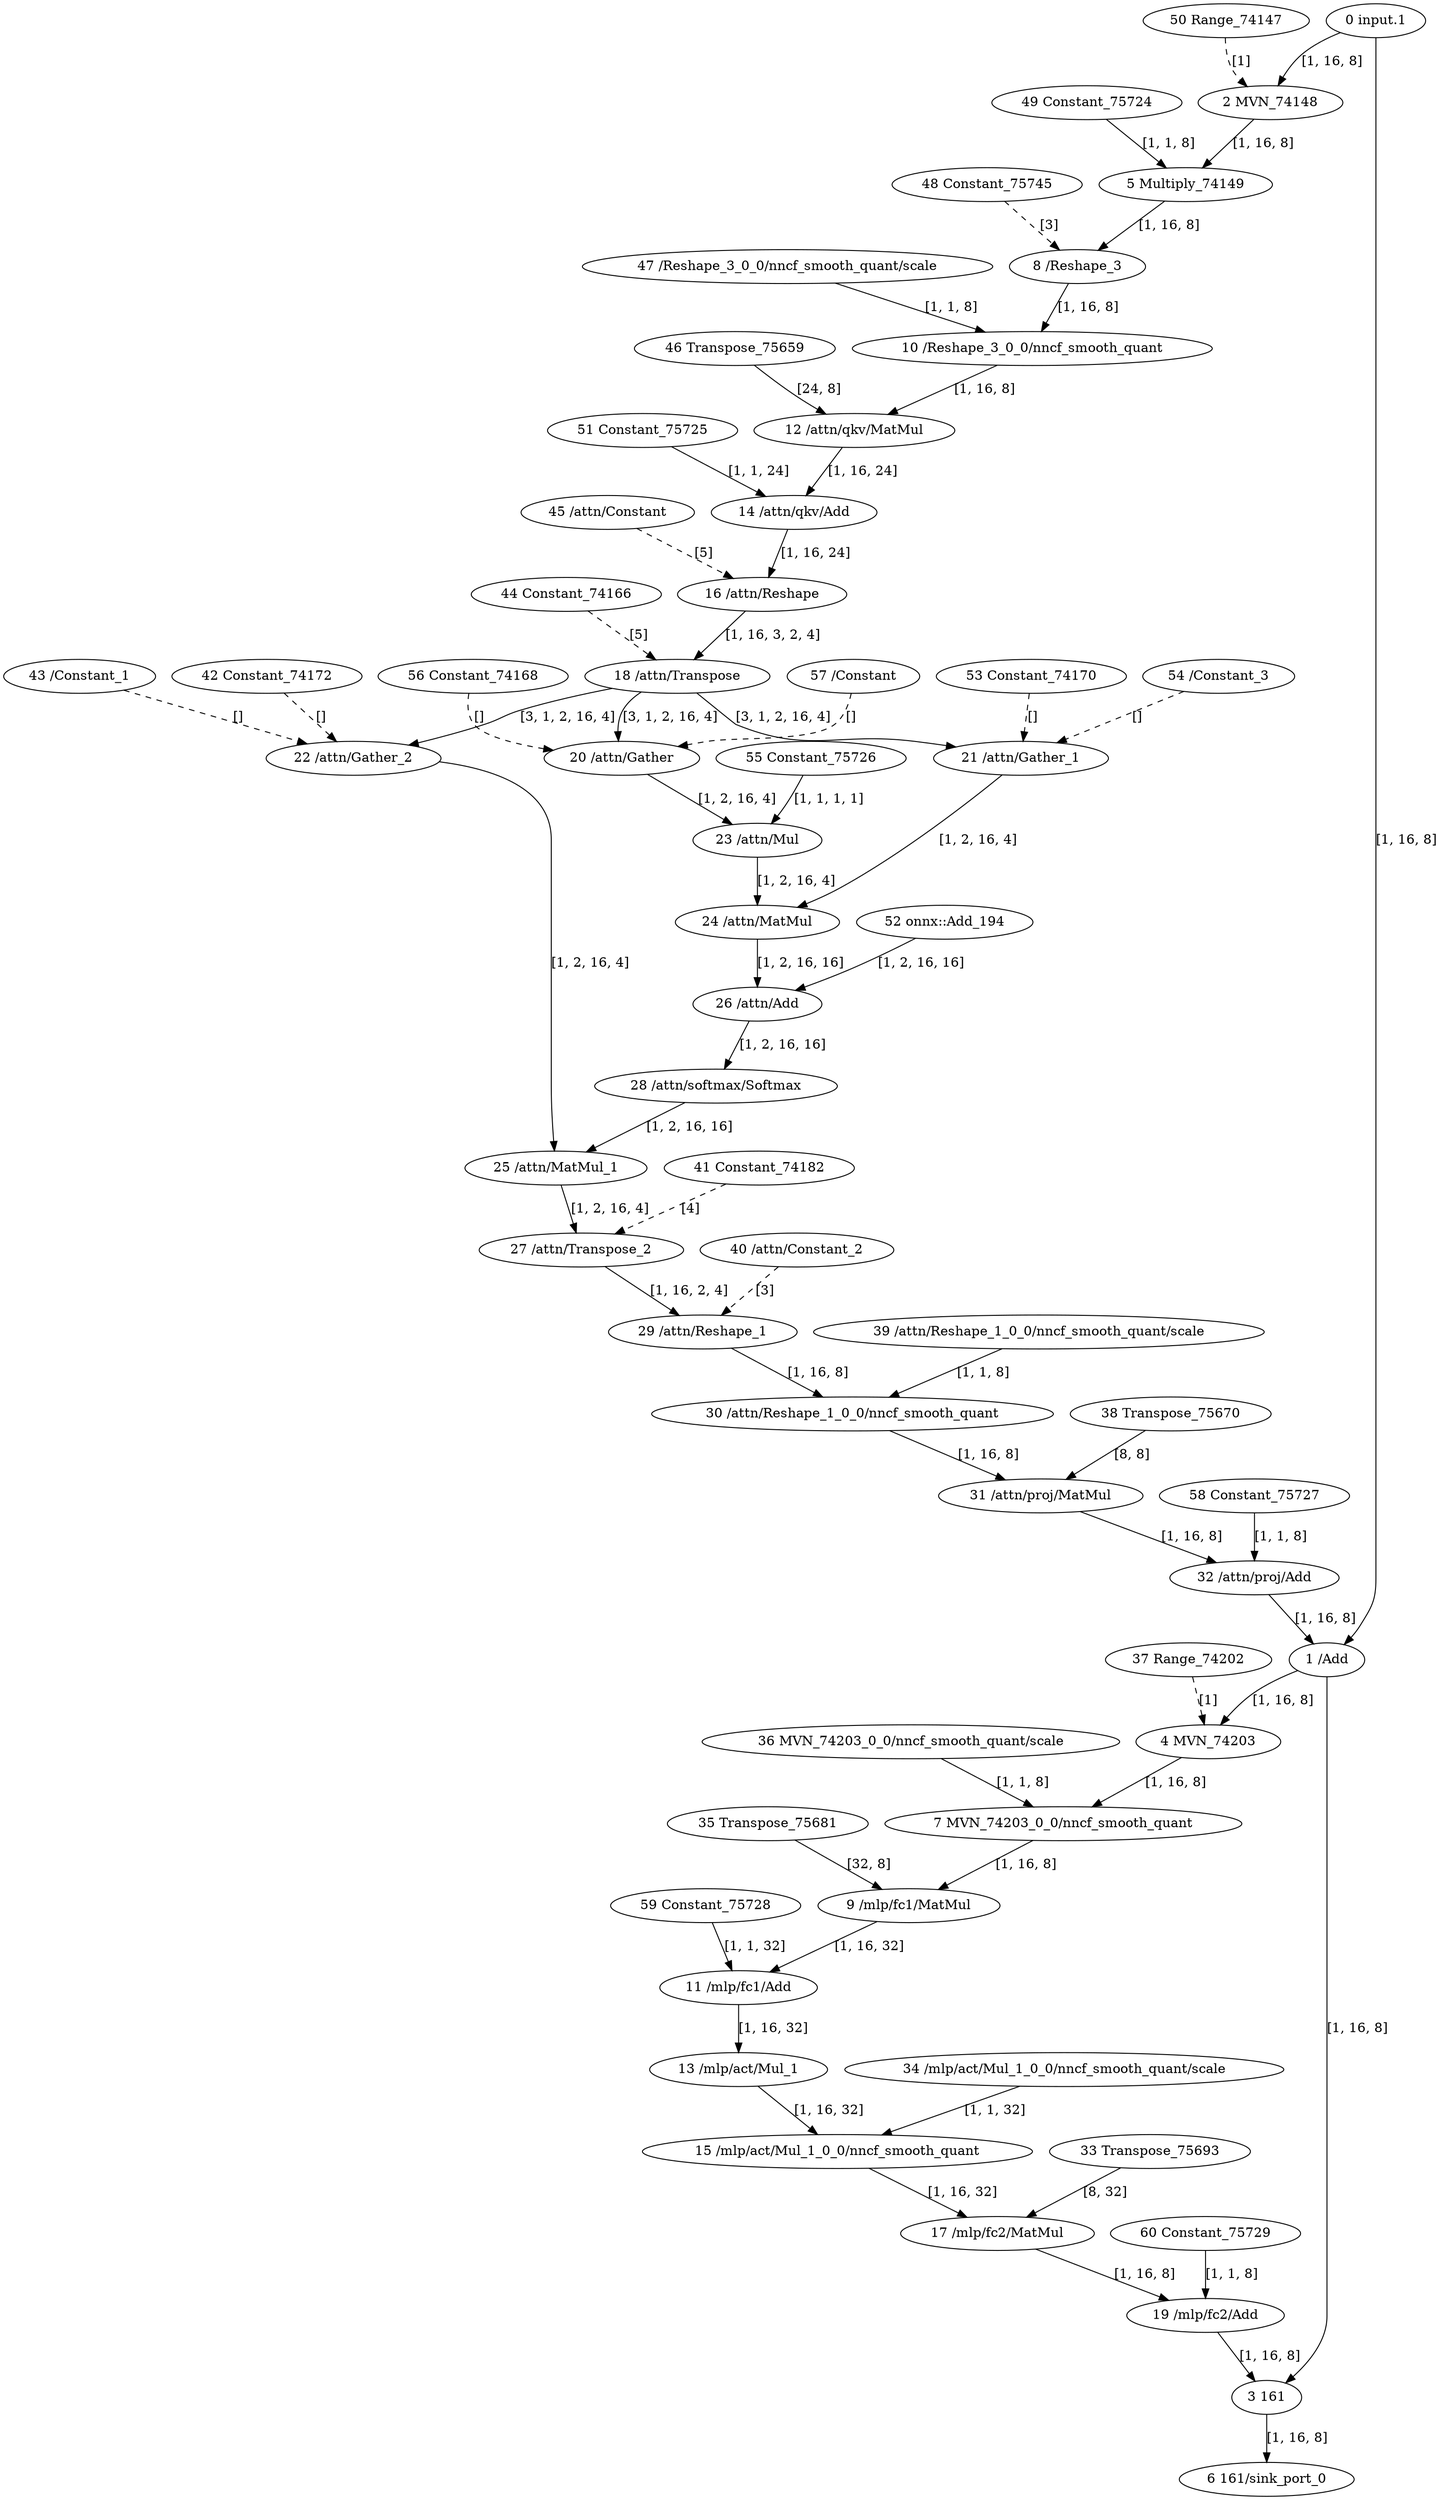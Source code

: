 strict digraph  {
"0 input.1" [id=0, type=Parameter];
"1 /Add" [id=1, type=Add];
"2 MVN_74148" [id=2, type=MVN];
"3 161" [id=3, type=Add];
"4 MVN_74203" [id=4, type=MVN];
"5 Multiply_74149" [id=5, type=Multiply];
"6 161/sink_port_0" [id=6, type=Result];
"7 MVN_74203_0_0/nncf_smooth_quant" [id=7, type=Multiply];
"8 /Reshape_3" [id=8, type=Reshape];
"9 /mlp/fc1/MatMul" [id=9, type=MatMul];
"10 /Reshape_3_0_0/nncf_smooth_quant" [id=10, type=Multiply];
"11 /mlp/fc1/Add" [id=11, type=Add];
"12 /attn/qkv/MatMul" [id=12, type=MatMul];
"13 /mlp/act/Mul_1" [id=13, type=Gelu];
"14 /attn/qkv/Add" [id=14, type=Add];
"15 /mlp/act/Mul_1_0_0/nncf_smooth_quant" [id=15, type=Multiply];
"16 /attn/Reshape" [id=16, type=Reshape];
"17 /mlp/fc2/MatMul" [id=17, type=MatMul];
"18 /attn/Transpose" [id=18, type=Transpose];
"19 /mlp/fc2/Add" [id=19, type=Add];
"20 /attn/Gather" [id=20, type=Gather];
"21 /attn/Gather_1" [id=21, type=Gather];
"22 /attn/Gather_2" [id=22, type=Gather];
"23 /attn/Mul" [id=23, type=Multiply];
"24 /attn/MatMul" [id=24, type=MatMul];
"25 /attn/MatMul_1" [id=25, type=MatMul];
"26 /attn/Add" [id=26, type=Add];
"27 /attn/Transpose_2" [id=27, type=Transpose];
"28 /attn/softmax/Softmax" [id=28, type=Softmax];
"29 /attn/Reshape_1" [id=29, type=Reshape];
"30 /attn/Reshape_1_0_0/nncf_smooth_quant" [id=30, type=Multiply];
"31 /attn/proj/MatMul" [id=31, type=MatMul];
"32 /attn/proj/Add" [id=32, type=Add];
"33 Transpose_75693" [id=33, type=Constant];
"34 /mlp/act/Mul_1_0_0/nncf_smooth_quant/scale" [id=34, type=Constant];
"35 Transpose_75681" [id=35, type=Constant];
"36 MVN_74203_0_0/nncf_smooth_quant/scale" [id=36, type=Constant];
"37 Range_74202" [id=37, type=Constant];
"38 Transpose_75670" [id=38, type=Constant];
"39 /attn/Reshape_1_0_0/nncf_smooth_quant/scale" [id=39, type=Constant];
"40 /attn/Constant_2" [id=40, type=Constant];
"41 Constant_74182" [id=41, type=Constant];
"42 Constant_74172" [id=42, type=Constant];
"43 /Constant_1" [id=43, type=Constant];
"44 Constant_74166" [id=44, type=Constant];
"45 /attn/Constant" [id=45, type=Constant];
"46 Transpose_75659" [id=46, type=Constant];
"47 /Reshape_3_0_0/nncf_smooth_quant/scale" [id=47, type=Constant];
"48 Constant_75745" [id=48, type=Constant];
"49 Constant_75724" [id=49, type=Constant];
"50 Range_74147" [id=50, type=Constant];
"51 Constant_75725" [id=51, type=Constant];
"52 onnx^^Add_194" [id=52, label="52 onnx::Add_194", type=Constant];
"53 Constant_74170" [id=53, type=Constant];
"54 /Constant_3" [id=54, type=Constant];
"55 Constant_75726" [id=55, type=Constant];
"56 Constant_74168" [id=56, type=Constant];
"57 /Constant" [id=57, type=Constant];
"58 Constant_75727" [id=58, type=Constant];
"59 Constant_75728" [id=59, type=Constant];
"60 Constant_75729" [id=60, type=Constant];
"0 input.1" -> "1 /Add"  [label="[1, 16, 8]", style=solid];
"0 input.1" -> "2 MVN_74148"  [label="[1, 16, 8]", style=solid];
"1 /Add" -> "3 161"  [label="[1, 16, 8]", style=solid];
"1 /Add" -> "4 MVN_74203"  [label="[1, 16, 8]", style=solid];
"2 MVN_74148" -> "5 Multiply_74149"  [label="[1, 16, 8]", style=solid];
"3 161" -> "6 161/sink_port_0"  [label="[1, 16, 8]", style=solid];
"4 MVN_74203" -> "7 MVN_74203_0_0/nncf_smooth_quant"  [label="[1, 16, 8]", style=solid];
"5 Multiply_74149" -> "8 /Reshape_3"  [label="[1, 16, 8]", style=solid];
"7 MVN_74203_0_0/nncf_smooth_quant" -> "9 /mlp/fc1/MatMul"  [label="[1, 16, 8]", style=solid];
"8 /Reshape_3" -> "10 /Reshape_3_0_0/nncf_smooth_quant"  [label="[1, 16, 8]", style=solid];
"9 /mlp/fc1/MatMul" -> "11 /mlp/fc1/Add"  [label="[1, 16, 32]", style=solid];
"10 /Reshape_3_0_0/nncf_smooth_quant" -> "12 /attn/qkv/MatMul"  [label="[1, 16, 8]", style=solid];
"11 /mlp/fc1/Add" -> "13 /mlp/act/Mul_1"  [label="[1, 16, 32]", style=solid];
"12 /attn/qkv/MatMul" -> "14 /attn/qkv/Add"  [label="[1, 16, 24]", style=solid];
"13 /mlp/act/Mul_1" -> "15 /mlp/act/Mul_1_0_0/nncf_smooth_quant"  [label="[1, 16, 32]", style=solid];
"14 /attn/qkv/Add" -> "16 /attn/Reshape"  [label="[1, 16, 24]", style=solid];
"15 /mlp/act/Mul_1_0_0/nncf_smooth_quant" -> "17 /mlp/fc2/MatMul"  [label="[1, 16, 32]", style=solid];
"16 /attn/Reshape" -> "18 /attn/Transpose"  [label="[1, 16, 3, 2, 4]", style=solid];
"17 /mlp/fc2/MatMul" -> "19 /mlp/fc2/Add"  [label="[1, 16, 8]", style=solid];
"18 /attn/Transpose" -> "20 /attn/Gather"  [label="[3, 1, 2, 16, 4]", style=solid];
"18 /attn/Transpose" -> "21 /attn/Gather_1"  [label="[3, 1, 2, 16, 4]", style=solid];
"18 /attn/Transpose" -> "22 /attn/Gather_2"  [label="[3, 1, 2, 16, 4]", style=solid];
"19 /mlp/fc2/Add" -> "3 161"  [label="[1, 16, 8]", style=solid];
"20 /attn/Gather" -> "23 /attn/Mul"  [label="[1, 2, 16, 4]", style=solid];
"21 /attn/Gather_1" -> "24 /attn/MatMul"  [label="[1, 2, 16, 4]", style=solid];
"22 /attn/Gather_2" -> "25 /attn/MatMul_1"  [label="[1, 2, 16, 4]", style=solid];
"23 /attn/Mul" -> "24 /attn/MatMul"  [label="[1, 2, 16, 4]", style=solid];
"24 /attn/MatMul" -> "26 /attn/Add"  [label="[1, 2, 16, 16]", style=solid];
"25 /attn/MatMul_1" -> "27 /attn/Transpose_2"  [label="[1, 2, 16, 4]", style=solid];
"26 /attn/Add" -> "28 /attn/softmax/Softmax"  [label="[1, 2, 16, 16]", style=solid];
"27 /attn/Transpose_2" -> "29 /attn/Reshape_1"  [label="[1, 16, 2, 4]", style=solid];
"28 /attn/softmax/Softmax" -> "25 /attn/MatMul_1"  [label="[1, 2, 16, 16]", style=solid];
"29 /attn/Reshape_1" -> "30 /attn/Reshape_1_0_0/nncf_smooth_quant"  [label="[1, 16, 8]", style=solid];
"30 /attn/Reshape_1_0_0/nncf_smooth_quant" -> "31 /attn/proj/MatMul"  [label="[1, 16, 8]", style=solid];
"31 /attn/proj/MatMul" -> "32 /attn/proj/Add"  [label="[1, 16, 8]", style=solid];
"32 /attn/proj/Add" -> "1 /Add"  [label="[1, 16, 8]", style=solid];
"33 Transpose_75693" -> "17 /mlp/fc2/MatMul"  [label="[8, 32]", style=solid];
"34 /mlp/act/Mul_1_0_0/nncf_smooth_quant/scale" -> "15 /mlp/act/Mul_1_0_0/nncf_smooth_quant"  [label="[1, 1, 32]", style=solid];
"35 Transpose_75681" -> "9 /mlp/fc1/MatMul"  [label="[32, 8]", style=solid];
"36 MVN_74203_0_0/nncf_smooth_quant/scale" -> "7 MVN_74203_0_0/nncf_smooth_quant"  [label="[1, 1, 8]", style=solid];
"37 Range_74202" -> "4 MVN_74203"  [label="[1]", style=dashed];
"38 Transpose_75670" -> "31 /attn/proj/MatMul"  [label="[8, 8]", style=solid];
"39 /attn/Reshape_1_0_0/nncf_smooth_quant/scale" -> "30 /attn/Reshape_1_0_0/nncf_smooth_quant"  [label="[1, 1, 8]", style=solid];
"40 /attn/Constant_2" -> "29 /attn/Reshape_1"  [label="[3]", style=dashed];
"41 Constant_74182" -> "27 /attn/Transpose_2"  [label="[4]", style=dashed];
"42 Constant_74172" -> "22 /attn/Gather_2"  [label="[]", style=dashed];
"43 /Constant_1" -> "22 /attn/Gather_2"  [label="[]", style=dashed];
"44 Constant_74166" -> "18 /attn/Transpose"  [label="[5]", style=dashed];
"45 /attn/Constant" -> "16 /attn/Reshape"  [label="[5]", style=dashed];
"46 Transpose_75659" -> "12 /attn/qkv/MatMul"  [label="[24, 8]", style=solid];
"47 /Reshape_3_0_0/nncf_smooth_quant/scale" -> "10 /Reshape_3_0_0/nncf_smooth_quant"  [label="[1, 1, 8]", style=solid];
"48 Constant_75745" -> "8 /Reshape_3"  [label="[3]", style=dashed];
"49 Constant_75724" -> "5 Multiply_74149"  [label="[1, 1, 8]", style=solid];
"50 Range_74147" -> "2 MVN_74148"  [label="[1]", style=dashed];
"51 Constant_75725" -> "14 /attn/qkv/Add"  [label="[1, 1, 24]", style=solid];
"52 onnx^^Add_194" -> "26 /attn/Add"  [label="[1, 2, 16, 16]", style=solid];
"53 Constant_74170" -> "21 /attn/Gather_1"  [label="[]", style=dashed];
"54 /Constant_3" -> "21 /attn/Gather_1"  [label="[]", style=dashed];
"55 Constant_75726" -> "23 /attn/Mul"  [label="[1, 1, 1, 1]", style=solid];
"56 Constant_74168" -> "20 /attn/Gather"  [label="[]", style=dashed];
"57 /Constant" -> "20 /attn/Gather"  [label="[]", style=dashed];
"58 Constant_75727" -> "32 /attn/proj/Add"  [label="[1, 1, 8]", style=solid];
"59 Constant_75728" -> "11 /mlp/fc1/Add"  [label="[1, 1, 32]", style=solid];
"60 Constant_75729" -> "19 /mlp/fc2/Add"  [label="[1, 1, 8]", style=solid];
}
